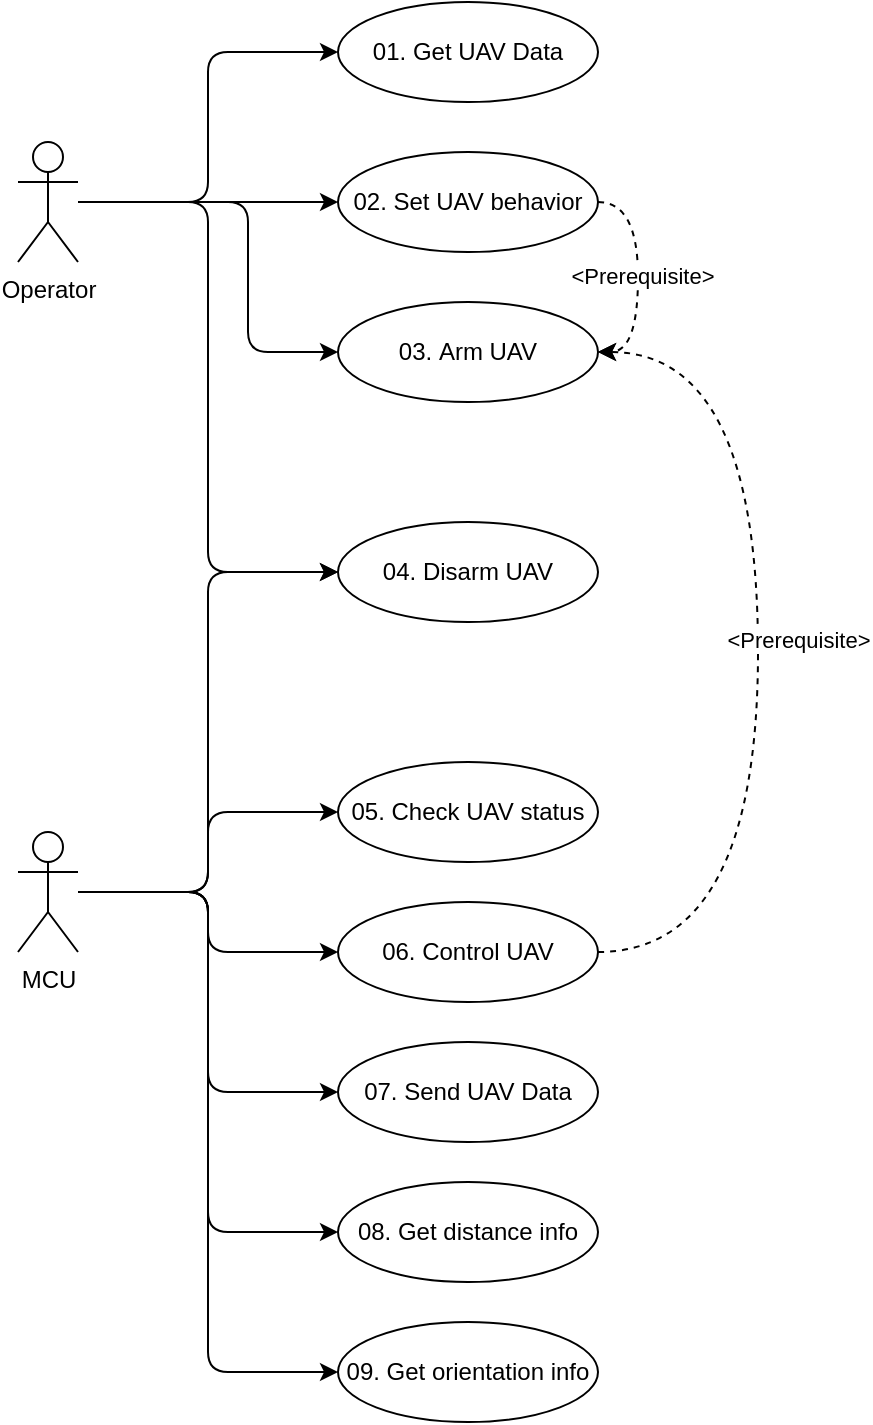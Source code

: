 <mxfile version="27.0.9">
  <diagram name="Página-1" id="-5Rs4zn1oJ7eibma2WxG">
    <mxGraphModel dx="751" dy="472" grid="1" gridSize="10" guides="1" tooltips="1" connect="1" arrows="1" fold="1" page="1" pageScale="1" pageWidth="827" pageHeight="1169" math="0" shadow="0">
      <root>
        <mxCell id="0" />
        <mxCell id="1" parent="0" />
        <mxCell id="PF3xhG9BRKsiFV38pTiD-15" style="edgeStyle=orthogonalEdgeStyle;rounded=1;orthogonalLoop=1;jettySize=auto;html=1;entryX=0;entryY=0.5;entryDx=0;entryDy=0;curved=0;" edge="1" parent="1" source="PF3xhG9BRKsiFV38pTiD-1" target="PF3xhG9BRKsiFV38pTiD-10">
          <mxGeometry relative="1" as="geometry" />
        </mxCell>
        <mxCell id="PF3xhG9BRKsiFV38pTiD-16" style="edgeStyle=orthogonalEdgeStyle;rounded=1;orthogonalLoop=1;jettySize=auto;html=1;entryX=0;entryY=0.5;entryDx=0;entryDy=0;strokeColor=default;curved=0;" edge="1" parent="1" source="PF3xhG9BRKsiFV38pTiD-1" target="PF3xhG9BRKsiFV38pTiD-11">
          <mxGeometry relative="1" as="geometry" />
        </mxCell>
        <mxCell id="PF3xhG9BRKsiFV38pTiD-31" style="edgeStyle=orthogonalEdgeStyle;rounded=1;orthogonalLoop=1;jettySize=auto;html=1;entryX=0;entryY=0.5;entryDx=0;entryDy=0;curved=0;" edge="1" parent="1" source="PF3xhG9BRKsiFV38pTiD-1" target="PF3xhG9BRKsiFV38pTiD-5">
          <mxGeometry relative="1" as="geometry">
            <Array as="points">
              <mxPoint x="155" y="160" />
              <mxPoint x="155" y="235" />
            </Array>
          </mxGeometry>
        </mxCell>
        <mxCell id="PF3xhG9BRKsiFV38pTiD-43" style="edgeStyle=orthogonalEdgeStyle;rounded=1;orthogonalLoop=1;jettySize=auto;html=1;entryX=0;entryY=0.5;entryDx=0;entryDy=0;curved=0;" edge="1" parent="1" source="PF3xhG9BRKsiFV38pTiD-1" target="PF3xhG9BRKsiFV38pTiD-42">
          <mxGeometry relative="1" as="geometry" />
        </mxCell>
        <mxCell id="PF3xhG9BRKsiFV38pTiD-1" value="Operator&lt;div&gt;&lt;br&gt;&lt;/div&gt;" style="shape=umlActor;verticalLabelPosition=bottom;verticalAlign=top;html=1;outlineConnect=0;" vertex="1" parent="1">
          <mxGeometry x="40" y="130" width="30" height="60" as="geometry" />
        </mxCell>
        <mxCell id="PF3xhG9BRKsiFV38pTiD-18" style="edgeStyle=orthogonalEdgeStyle;rounded=1;orthogonalLoop=1;jettySize=auto;html=1;entryX=0;entryY=0.5;entryDx=0;entryDy=0;curved=0;" edge="1" parent="1" source="PF3xhG9BRKsiFV38pTiD-4" target="PF3xhG9BRKsiFV38pTiD-8">
          <mxGeometry relative="1" as="geometry" />
        </mxCell>
        <mxCell id="PF3xhG9BRKsiFV38pTiD-19" style="edgeStyle=orthogonalEdgeStyle;rounded=1;orthogonalLoop=1;jettySize=auto;html=1;entryX=0;entryY=0.5;entryDx=0;entryDy=0;curved=0;" edge="1" parent="1" source="PF3xhG9BRKsiFV38pTiD-4" target="PF3xhG9BRKsiFV38pTiD-12">
          <mxGeometry relative="1" as="geometry" />
        </mxCell>
        <mxCell id="PF3xhG9BRKsiFV38pTiD-20" style="edgeStyle=orthogonalEdgeStyle;rounded=1;orthogonalLoop=1;jettySize=auto;html=1;entryX=0;entryY=0.5;entryDx=0;entryDy=0;curved=0;" edge="1" parent="1" source="PF3xhG9BRKsiFV38pTiD-4" target="PF3xhG9BRKsiFV38pTiD-13">
          <mxGeometry relative="1" as="geometry" />
        </mxCell>
        <mxCell id="PF3xhG9BRKsiFV38pTiD-21" style="edgeStyle=orthogonalEdgeStyle;rounded=1;orthogonalLoop=1;jettySize=auto;html=1;entryX=0;entryY=0.5;entryDx=0;entryDy=0;curved=0;" edge="1" parent="1" source="PF3xhG9BRKsiFV38pTiD-4" target="PF3xhG9BRKsiFV38pTiD-14">
          <mxGeometry relative="1" as="geometry" />
        </mxCell>
        <mxCell id="PF3xhG9BRKsiFV38pTiD-44" style="edgeStyle=orthogonalEdgeStyle;rounded=1;orthogonalLoop=1;jettySize=auto;html=1;entryX=0;entryY=0.5;entryDx=0;entryDy=0;curved=0;" edge="1" parent="1" source="PF3xhG9BRKsiFV38pTiD-4" target="PF3xhG9BRKsiFV38pTiD-42">
          <mxGeometry relative="1" as="geometry" />
        </mxCell>
        <mxCell id="PF3xhG9BRKsiFV38pTiD-50" style="edgeStyle=orthogonalEdgeStyle;rounded=1;orthogonalLoop=1;jettySize=auto;html=1;entryX=0;entryY=0.5;entryDx=0;entryDy=0;curved=0;" edge="1" parent="1" source="PF3xhG9BRKsiFV38pTiD-4" target="PF3xhG9BRKsiFV38pTiD-49">
          <mxGeometry relative="1" as="geometry" />
        </mxCell>
        <mxCell id="PF3xhG9BRKsiFV38pTiD-4" value="MCU" style="shape=umlActor;verticalLabelPosition=bottom;verticalAlign=top;html=1;outlineConnect=0;" vertex="1" parent="1">
          <mxGeometry x="40" y="475" width="30" height="60" as="geometry" />
        </mxCell>
        <mxCell id="PF3xhG9BRKsiFV38pTiD-5" value="03.&amp;nbsp;Arm UAV" style="ellipse;whiteSpace=wrap;html=1;" vertex="1" parent="1">
          <mxGeometry x="200" y="210" width="130" height="50" as="geometry" />
        </mxCell>
        <mxCell id="PF3xhG9BRKsiFV38pTiD-46" style="edgeStyle=orthogonalEdgeStyle;rounded=0;orthogonalLoop=1;jettySize=auto;html=1;entryX=1;entryY=0.5;entryDx=0;entryDy=0;curved=1;dashed=1;exitX=1;exitY=0.5;exitDx=0;exitDy=0;" edge="1" parent="1" source="PF3xhG9BRKsiFV38pTiD-8" target="PF3xhG9BRKsiFV38pTiD-5">
          <mxGeometry relative="1" as="geometry">
            <Array as="points">
              <mxPoint x="410" y="535" />
              <mxPoint x="410" y="235" />
            </Array>
          </mxGeometry>
        </mxCell>
        <mxCell id="PF3xhG9BRKsiFV38pTiD-48" value="&amp;lt;Prerequisite&amp;gt;" style="edgeLabel;html=1;align=center;verticalAlign=middle;resizable=0;points=[];" vertex="1" connectable="0" parent="PF3xhG9BRKsiFV38pTiD-46">
          <mxGeometry x="0.027" relative="1" as="geometry">
            <mxPoint x="20" as="offset" />
          </mxGeometry>
        </mxCell>
        <mxCell id="PF3xhG9BRKsiFV38pTiD-8" value="06.&amp;nbsp;Control UAV" style="ellipse;whiteSpace=wrap;html=1;" vertex="1" parent="1">
          <mxGeometry x="200" y="510" width="130" height="50" as="geometry" />
        </mxCell>
        <mxCell id="PF3xhG9BRKsiFV38pTiD-10" value="01. Get UAV Data" style="ellipse;whiteSpace=wrap;html=1;" vertex="1" parent="1">
          <mxGeometry x="200" y="60" width="130" height="50" as="geometry" />
        </mxCell>
        <mxCell id="PF3xhG9BRKsiFV38pTiD-32" style="edgeStyle=orthogonalEdgeStyle;rounded=0;orthogonalLoop=1;jettySize=auto;html=1;entryX=1;entryY=0.5;entryDx=0;entryDy=0;exitX=1;exitY=0.5;exitDx=0;exitDy=0;dashed=1;curved=1;" edge="1" parent="1" source="PF3xhG9BRKsiFV38pTiD-11" target="PF3xhG9BRKsiFV38pTiD-5">
          <mxGeometry relative="1" as="geometry" />
        </mxCell>
        <mxCell id="PF3xhG9BRKsiFV38pTiD-33" value="&amp;lt;Prerequisite&amp;gt;" style="edgeLabel;html=1;align=center;verticalAlign=middle;resizable=0;points=[];" vertex="1" connectable="0" parent="PF3xhG9BRKsiFV38pTiD-32">
          <mxGeometry x="-0.012" y="2" relative="1" as="geometry">
            <mxPoint as="offset" />
          </mxGeometry>
        </mxCell>
        <mxCell id="PF3xhG9BRKsiFV38pTiD-11" value="02.&amp;nbsp;Set UAV behavior" style="ellipse;whiteSpace=wrap;html=1;" vertex="1" parent="1">
          <mxGeometry x="200" y="135" width="130" height="50" as="geometry" />
        </mxCell>
        <mxCell id="PF3xhG9BRKsiFV38pTiD-12" value="07.&amp;nbsp;Send UAV Data" style="ellipse;whiteSpace=wrap;html=1;" vertex="1" parent="1">
          <mxGeometry x="200" y="580" width="130" height="50" as="geometry" />
        </mxCell>
        <mxCell id="PF3xhG9BRKsiFV38pTiD-13" value="08.&amp;nbsp;Get distance info" style="ellipse;whiteSpace=wrap;html=1;" vertex="1" parent="1">
          <mxGeometry x="200" y="650" width="130" height="50" as="geometry" />
        </mxCell>
        <mxCell id="PF3xhG9BRKsiFV38pTiD-14" value="09.&amp;nbsp;Get orientation info" style="ellipse;whiteSpace=wrap;html=1;" vertex="1" parent="1">
          <mxGeometry x="200" y="720" width="130" height="50" as="geometry" />
        </mxCell>
        <mxCell id="PF3xhG9BRKsiFV38pTiD-42" value="04. Disarm UAV" style="ellipse;whiteSpace=wrap;html=1;" vertex="1" parent="1">
          <mxGeometry x="200" y="320" width="130" height="50" as="geometry" />
        </mxCell>
        <mxCell id="PF3xhG9BRKsiFV38pTiD-49" value="05. Check UAV status" style="ellipse;whiteSpace=wrap;html=1;" vertex="1" parent="1">
          <mxGeometry x="200" y="440" width="130" height="50" as="geometry" />
        </mxCell>
      </root>
    </mxGraphModel>
  </diagram>
</mxfile>
